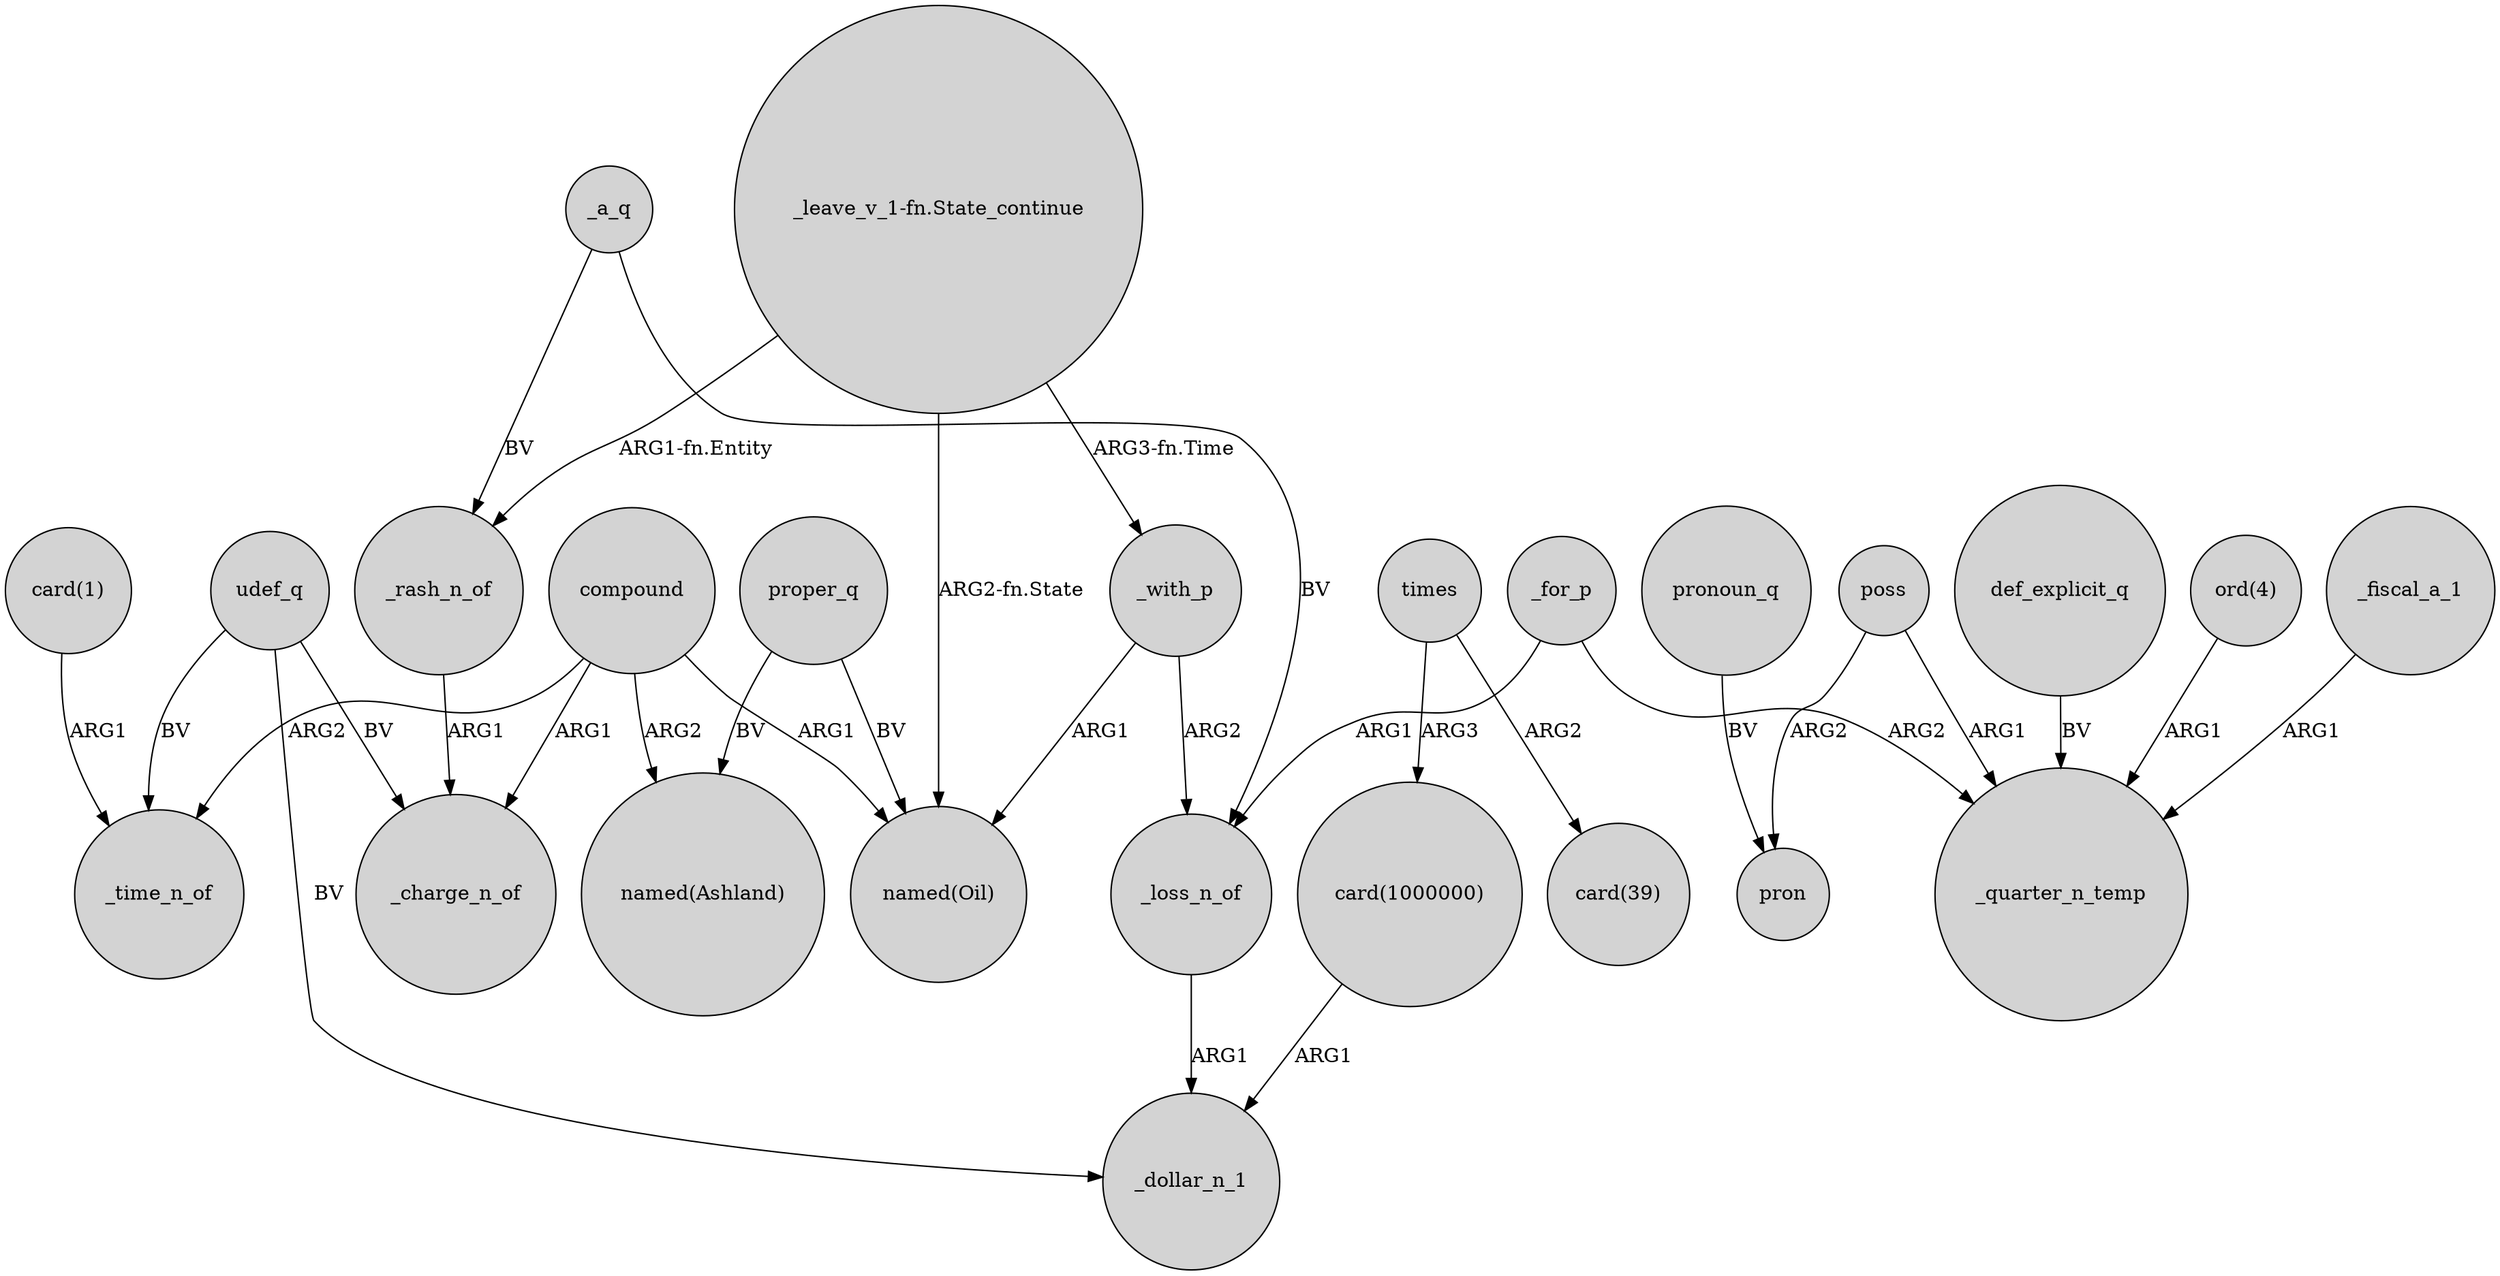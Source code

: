 digraph {
	node [shape=circle style=filled]
	_a_q -> _loss_n_of [label=BV]
	udef_q -> _time_n_of [label=BV]
	"_leave_v_1-fn.State_continue" -> "named(Oil)" [label="ARG2-fn.State"]
	_loss_n_of -> _dollar_n_1 [label=ARG1]
	times -> "card(1000000)" [label=ARG3]
	times -> "card(39)" [label=ARG2]
	pronoun_q -> pron [label=BV]
	compound -> _charge_n_of [label=ARG1]
	"_leave_v_1-fn.State_continue" -> _with_p [label="ARG3-fn.Time"]
	poss -> pron [label=ARG2]
	_for_p -> _quarter_n_temp [label=ARG2]
	_for_p -> _loss_n_of [label=ARG1]
	def_explicit_q -> _quarter_n_temp [label=BV]
	udef_q -> _dollar_n_1 [label=BV]
	_with_p -> "named(Oil)" [label=ARG1]
	"card(1000000)" -> _dollar_n_1 [label=ARG1]
	compound -> "named(Oil)" [label=ARG1]
	udef_q -> _charge_n_of [label=BV]
	"ord(4)" -> _quarter_n_temp [label=ARG1]
	"card(1)" -> _time_n_of [label=ARG1]
	compound -> _time_n_of [label=ARG2]
	poss -> _quarter_n_temp [label=ARG1]
	_with_p -> _loss_n_of [label=ARG2]
	"_leave_v_1-fn.State_continue" -> _rash_n_of [label="ARG1-fn.Entity"]
	_a_q -> _rash_n_of [label=BV]
	_fiscal_a_1 -> _quarter_n_temp [label=ARG1]
	_rash_n_of -> _charge_n_of [label=ARG1]
	compound -> "named(Ashland)" [label=ARG2]
	proper_q -> "named(Oil)" [label=BV]
	proper_q -> "named(Ashland)" [label=BV]
}
